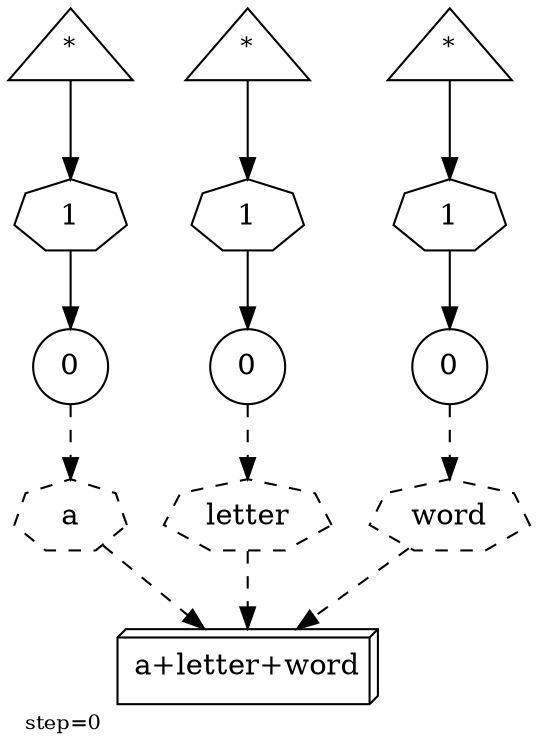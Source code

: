 digraph {
  graph  [labelloc=bottom,labeljust=left,fontsize="10",label="step=0"];
  "4" [shape=triangle,peripheries="1",label=<<SUP>*</SUP>>,labelfontcolor=black,color=black];
  "5" [shape=triangle,peripheries="1",label=<<SUP>*</SUP>>,labelfontcolor=black,color=black];
  "6" [shape=triangle,peripheries="1",label=<<SUP>*</SUP>>,labelfontcolor=black,color=black];
  "7" [shape=circle,peripheries="1",label=<0>,labelfontcolor=black,color=black];
  "9" [shape=circle,peripheries="1",label=<0>,labelfontcolor=black,color=black];
  "11" [shape=circle,peripheries="1",label=<0>,labelfontcolor=black,color=black];
  "13" [shape=box3d,peripheries="1",label=<a+letter+word>,labelfontcolor=black,color=black];
  "8" [label=<1>,peripheries="1",color=black,shape=septagon];
  "4" -> "8" [color=black];
  "8" -> "7" [color=black];
  "10" [label=<1>,peripheries="1",color=black,shape=septagon];
  "5" -> "10" [color=black];
  "10" -> "9" [color=black];
  "12" [label=<1>,peripheries="1",color=black,shape=septagon];
  "6" -> "12" [color=black];
  "12" -> "11" [color=black];
  "14" [label=<a>,peripheries="1",color=black,style=dashed,shape=septagon];
  "7" -> "14" [style=dashed,color=black];
  "14" -> "13" [style=dashed,color=black];
  "15" [label=<letter>,peripheries="1",color=black,style=dashed,shape=septagon];
  "9" -> "15" [style=dashed,color=black];
  "15" -> "13" [style=dashed,color=black];
  "16" [label=<word>,peripheries="1",color=black,style=dashed,shape=septagon];
  "11" -> "16" [style=dashed,color=black];
  "16" -> "13" [style=dashed,color=black];
}